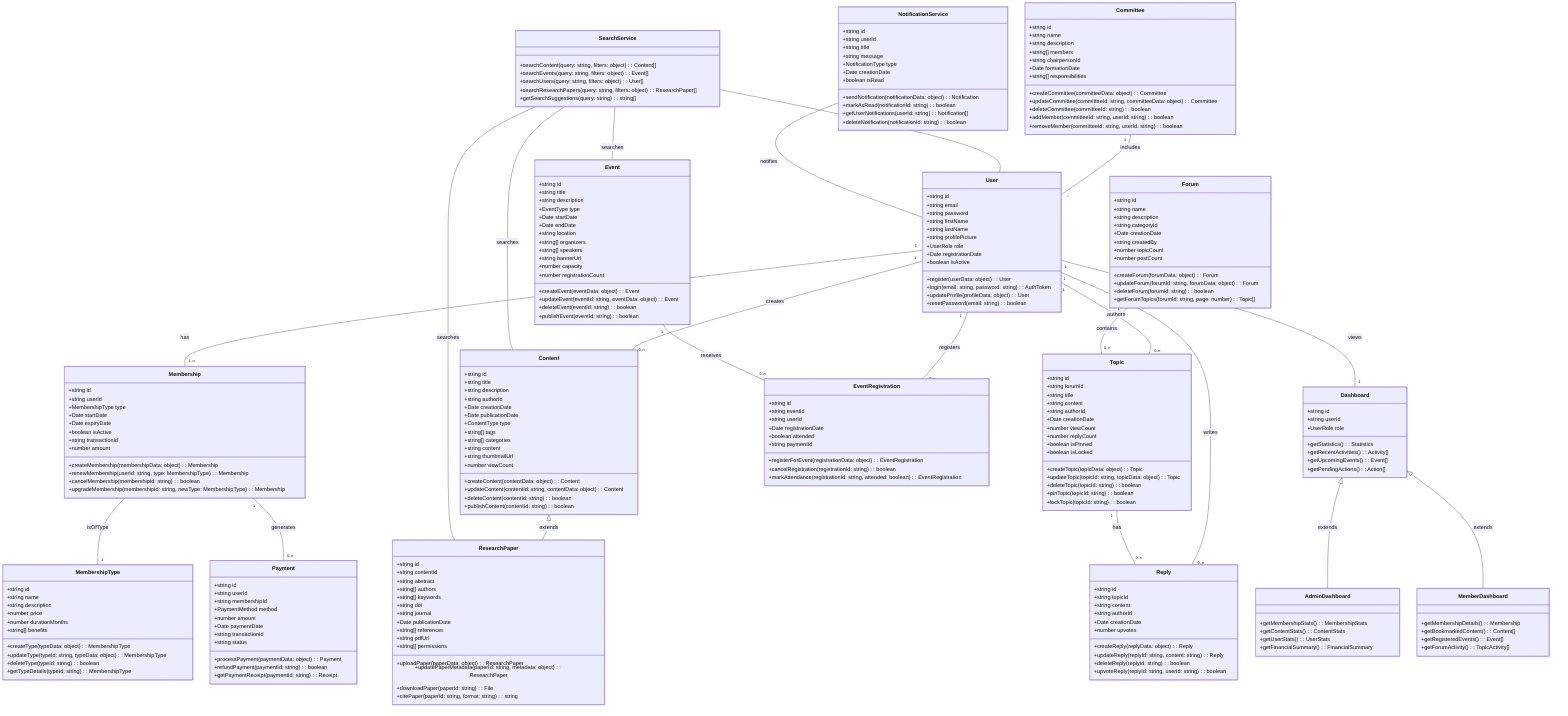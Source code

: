 classDiagram
    class User {
        +string id
        +string email
        +string password
        +string firstName
        +string lastName
        +string profilePicture
        +UserRole role
        +Date registrationDate
        +boolean isActive
        +register(userData: object): User
        +login(email: string, password: string): AuthToken
        +updateProfile(profileData: object): User
        +resetPassword(email: string): boolean
    }

    class Membership {
        +string id
        +string userId
        +MembershipType type
        +Date startDate
        +Date expiryDate
        +boolean isActive
        +string transactionId
        +number amount
        +createMembership(membershipData: object): Membership
        +renewMembership(userId: string, type: MembershipType): Membership
        +cancelMembership(membershipId: string): boolean
        +upgradeMembership(membershipId: string, newType: MembershipType): Membership
    }

    class MembershipType {
        +string id
        +string name
        +string description
        +number price
        +number durationMonths
        +string[] benefits
        +createType(typeData: object): MembershipType
        +updateType(typeId: string, typeData: object): MembershipType
        +deleteType(typeId: string): boolean
        +getTypeDetails(typeId: string): MembershipType
    }

    class Payment {
        +string id
        +string userId
        +string membershipId
        +PaymentMethod method
        +number amount
        +Date paymentDate
        +string transactionId
        +string status
        +processPayment(paymentData: object): Payment
        +refundPayment(paymentId: string): boolean
        +getPaymentReceipt(paymentId: string): Receipt
    }

    class Content {
        +string id
        +string title
        +string description
        +string authorId
        +Date creationDate
        +Date publicationDate
        +ContentType type
        +string[] tags
        +string[] categories
        +string content
        +string thumbnailUrl
        +number viewCount
        +createContent(contentData: object): Content
        +updateContent(contentId: string, contentData: object): Content
        +deleteContent(contentId: string): boolean
        +publishContent(contentId: string): boolean
    }

    class ResearchPaper {
        +string id
        +string contentId
        +string abstract
        +string[] authors
        +string[] keywords
        +string doi
        +string journal
        +Date publicationDate
        +string[] references
        +string pdfUrl
        +string[] permissions
        +uploadPaper(paperData: object): ResearchPaper
        +updatePaperMetadata(paperId: string, metadata: object): ResearchPaper
        +downloadPaper(paperId: string): File
        +citePaper(paperId: string, format: string): string
    }

    class Forum {
        +string id
        +string name
        +string description
        +string categoryId
        +Date creationDate
        +string createdBy
        +number topicCount
        +number postCount
        +createForum(forumData: object): Forum
        +updateForum(forumId: string, forumData: object): Forum
        +deleteForum(forumId: string): boolean
        +getForumTopics(forumId: string, page: number): Topic[]
    }

    class Topic {
        +string id
        +string forumId
        +string title
        +string content
        +string authorId
        +Date creationDate
        +number viewCount
        +number replyCount
        +boolean isPinned
        +boolean isLocked
        +createTopic(topicData: object): Topic
        +updateTopic(topicId: string, topicData: object): Topic
        +deleteTopic(topicId: string): boolean
        +pinTopic(topicId: string): boolean
        +lockTopic(topicId: string): boolean
    }

    class Reply {
        +string id
        +string topicId
        +string content
        +string authorId
        +Date creationDate
        +number upvotes
        +createReply(replyData: object): Reply
        +updateReply(replyId: string, content: string): Reply
        +deleteReply(replyId: string): boolean
        +upvoteReply(replyId: string, userId: string): boolean
    }

    class Event {
        +string id
        +string title
        +string description
        +EventType type
        +Date startDate
        +Date endDate
        +string location
        +string[] organizers
        +string[] speakers
        +string bannerUrl
        +number capacity
        +number registrationCount
        +createEvent(eventData: object): Event
        +updateEvent(eventId: string, eventData: object): Event
        +deleteEvent(eventId: string): boolean
        +publishEvent(eventId: string): boolean
    }

    class EventRegistration {
        +string id
        +string eventId
        +string userId
        +Date registrationDate
        +boolean attended
        +string paymentId
        +registerForEvent(registrationData: object): EventRegistration
        +cancelRegistration(registrationId: string): boolean
        +markAttendance(registrationId: string, attended: boolean): EventRegistration
    }

    class Committee {
        +string id
        +string name
        +string description
        +string[] members
        +string chairpersonId
        +Date formationDate
        +string[] responsibilities
        +createCommittee(committeeData: object): Committee
        +updateCommittee(committeeId: string, committeeData: object): Committee
        +deleteCommittee(committeeId: string): boolean
        +addMember(committeeId: string, userId: string): boolean
        +removeMember(committeeId: string, userId: string): boolean
    }

    class Dashboard {
        +string id
        +string userId
        +UserRole role
        +getStatistics(): Statistics
        +getRecentActivities(): Activity[]
        +getUpcomingEvents(): Event[]
        +getPendingActions(): Action[]
    }

    class AdminDashboard {
        +getMembershipStats(): MembershipStats
        +getContentStats(): ContentStats
        +getUserStats(): UserStats
        +getFinancialSummary(): FinancialSummary
    }

    class MemberDashboard {
        +getMembershipDetails(): Membership
        +getBookmarkedContent(): Content[]
        +getRegisteredEvents(): Event[]
        +getForumActivity(): TopicActivity[]
    }

    class SearchService {
        +searchContent(query: string, filters: object): Content[]
        +searchEvents(query: string, filters: object): Event[]
        +searchUsers(query: string, filters: object): User[]
        +searchResearchPapers(query: string, filters: object): ResearchPaper[]
        +getSearchSuggestions(query: string): string[]
    }

    class NotificationService {
        +string id
        +string userId
        +string title
        +string message
        +NotificationType type
        +Date creationDate
        +boolean isRead
        +sendNotification(notificationData: object): Notification
        +markAsRead(notificationId: string): boolean
        +getUserNotifications(userId: string): Notification[]
        +deleteNotification(notificationId: string): boolean
    }

    %% Relationships
    User "1" -- "1..n" Membership : has
    User "1" -- "0..n" Content : creates
    User "1" -- "0..n" Topic : authors
    User "1" -- "0..n" Reply : writes
    User "1" -- "0..n" EventRegistration : registers
    User "1" -- "1" Dashboard : views

    Membership "*" -- "1" MembershipType : isOfType
    Membership "1" -- "0..n" Payment : generates

    Content <|-- ResearchPaper : extends

    Forum "1" -- "0..n" Topic : contains
    Topic "1" -- "0..n" Reply : has

    Event "1" -- "0..n" EventRegistration : receives
    Committee "1" -- "*" User : includes

    Dashboard <|-- AdminDashboard : extends
    Dashboard <|-- MemberDashboard : extends

    SearchService -- Content : searches
    SearchService -- Event : searches
    SearchService -- User : searches
    SearchService -- ResearchPaper : searches

    NotificationService -- User : notifies